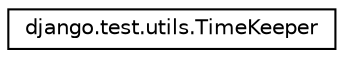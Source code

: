 digraph "Graphical Class Hierarchy"
{
 // LATEX_PDF_SIZE
  edge [fontname="Helvetica",fontsize="10",labelfontname="Helvetica",labelfontsize="10"];
  node [fontname="Helvetica",fontsize="10",shape=record];
  rankdir="LR";
  Node0 [label="django.test.utils.TimeKeeper",height=0.2,width=0.4,color="black", fillcolor="white", style="filled",URL="$d3/d13/classdjango_1_1test_1_1utils_1_1_time_keeper.html",tooltip=" "];
}
